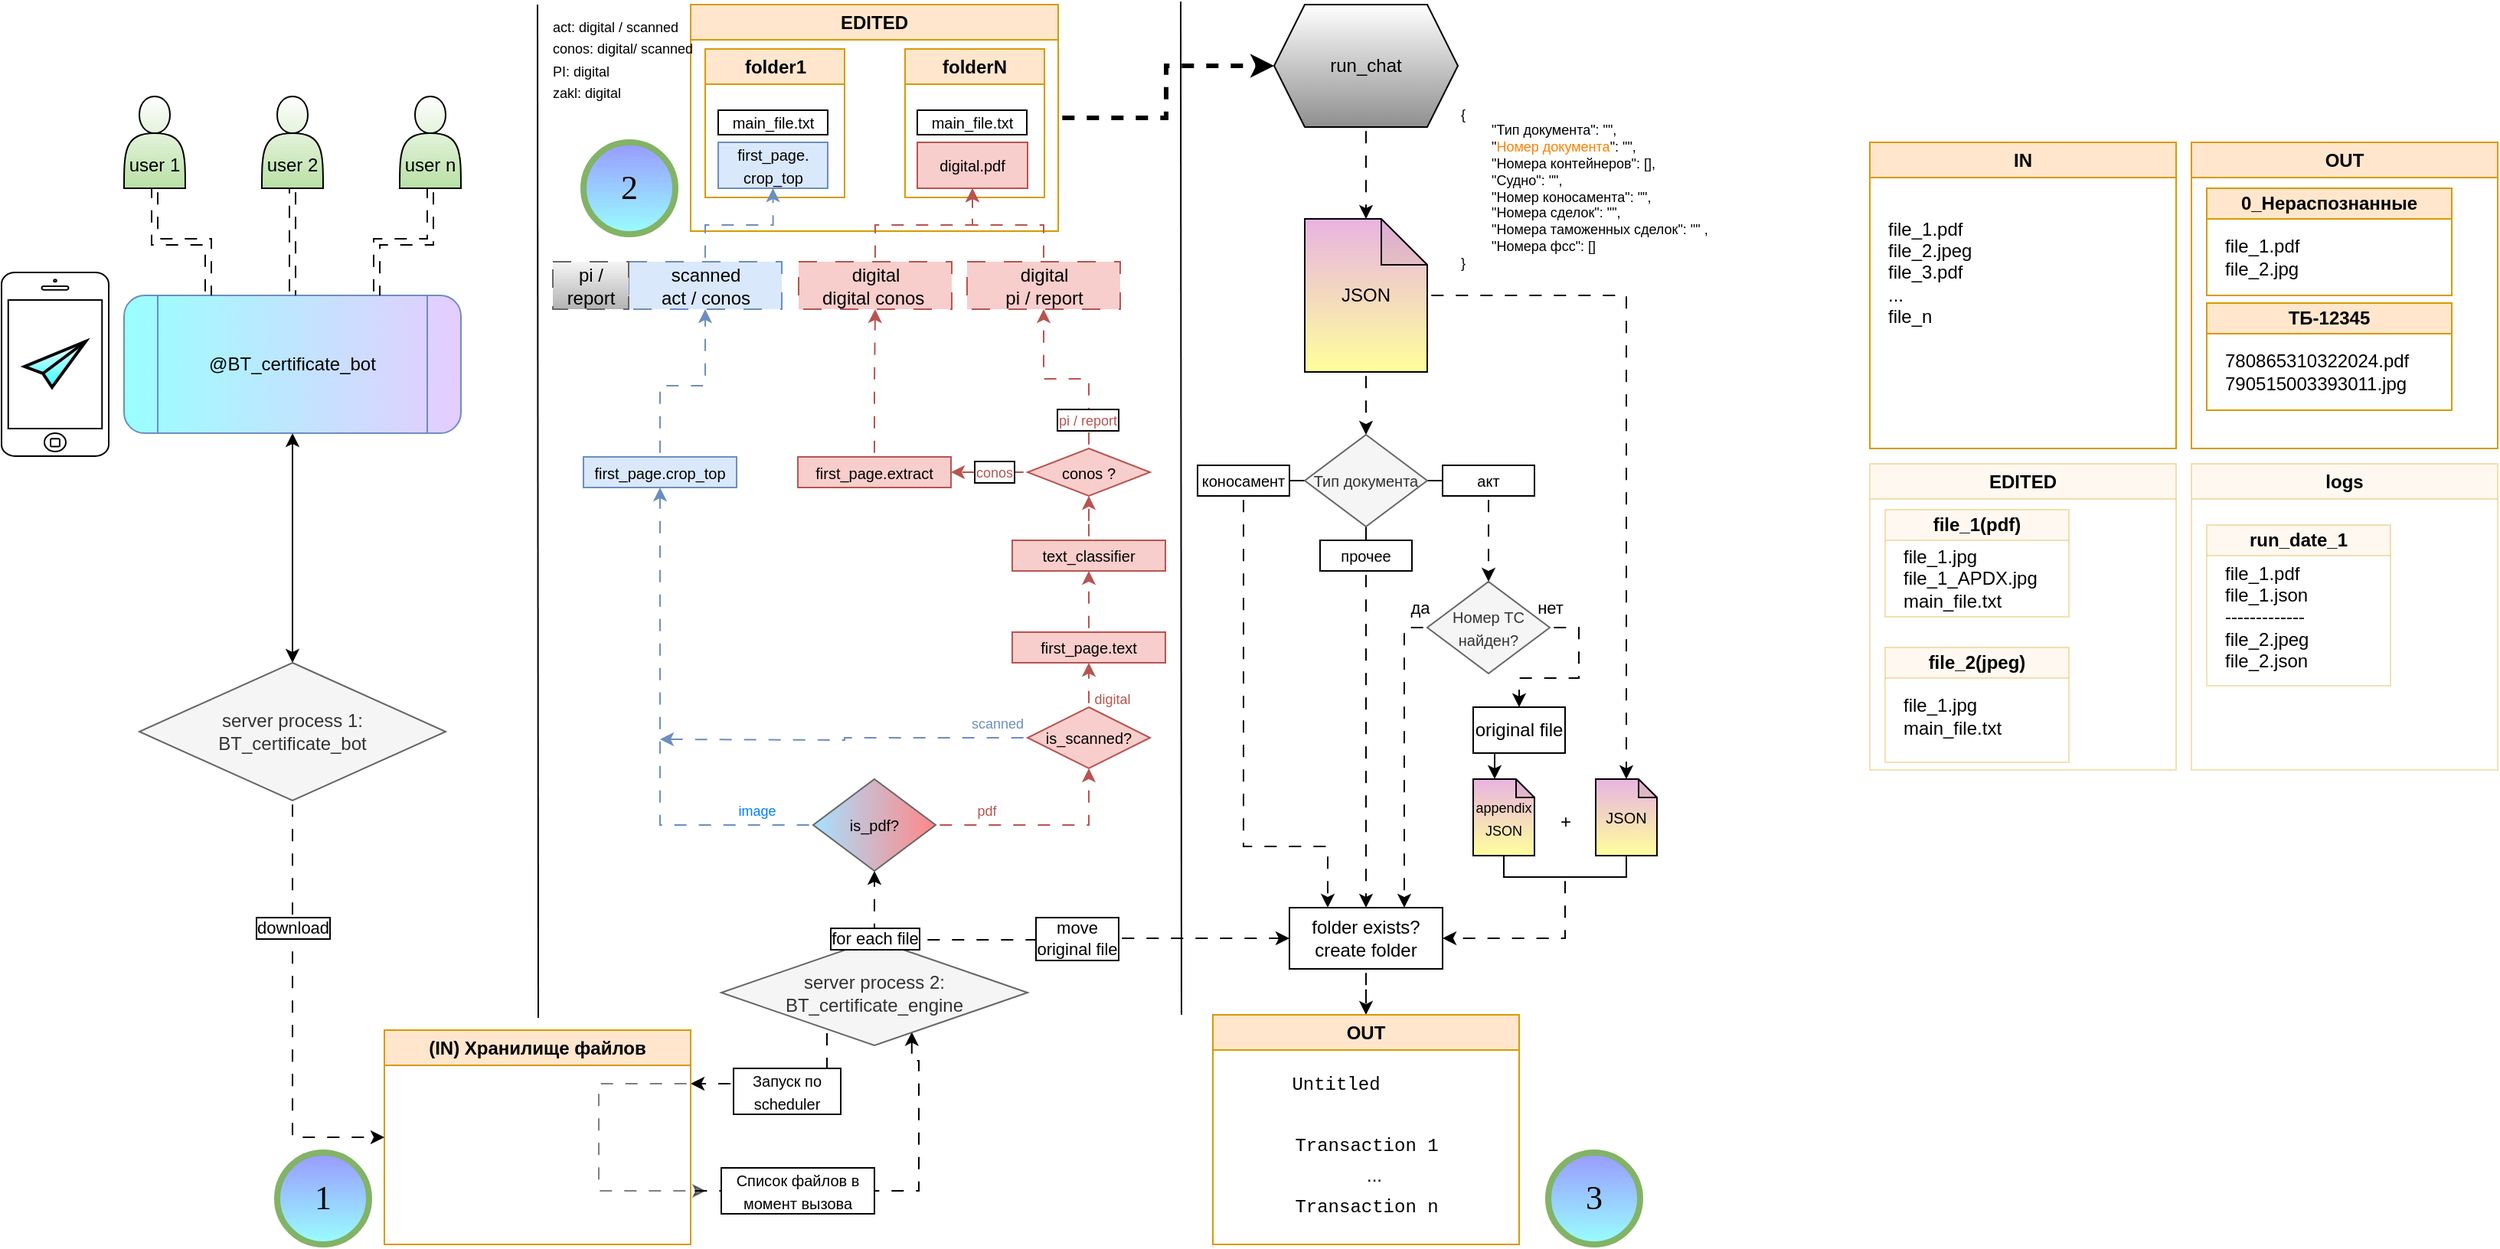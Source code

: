 <mxfile version="24.7.12">
  <diagram name="Страница — 1" id="nFlIvW7RXUWw04aqbfRn">
    <mxGraphModel dx="630" dy="343" grid="1" gridSize="10" guides="1" tooltips="1" connect="1" arrows="1" fold="1" page="1" pageScale="1" pageWidth="1169" pageHeight="827" math="0" shadow="0">
      <root>
        <mxCell id="0" />
        <mxCell id="1" parent="0" />
        <mxCell id="kq3kGYvFlhLmw1rVurGL-20" style="edgeStyle=orthogonalEdgeStyle;rounded=0;orthogonalLoop=1;jettySize=auto;html=1;flowAnimation=1;exitX=1;exitY=0.75;exitDx=0;exitDy=0;entryX=0.622;entryY=0.873;entryDx=0;entryDy=0;entryPerimeter=0;" parent="1" source="-EUlAl6XK9tL0lI9C6Mr-7" target="kq3kGYvFlhLmw1rVurGL-16" edge="1">
          <mxGeometry relative="1" as="geometry">
            <mxPoint x="480" y="790" as="sourcePoint" />
            <mxPoint x="609" y="730" as="targetPoint" />
            <Array as="points">
              <mxPoint x="580" y="785" />
              <mxPoint x="609" y="785" />
              <mxPoint x="609" y="700" />
            </Array>
          </mxGeometry>
        </mxCell>
        <mxCell id="kq3kGYvFlhLmw1rVurGL-22" style="edgeStyle=orthogonalEdgeStyle;rounded=0;orthogonalLoop=1;jettySize=auto;html=1;flowAnimation=1;entryX=1;entryY=0.25;entryDx=0;entryDy=0;" parent="1" source="kq3kGYvFlhLmw1rVurGL-16" target="kq3kGYvFlhLmw1rVurGL-2" edge="1">
          <mxGeometry relative="1" as="geometry">
            <mxPoint x="559" y="536" as="sourcePoint" />
            <mxPoint x="418" y="715" as="targetPoint" />
            <Array as="points">
              <mxPoint x="549" y="715" />
            </Array>
          </mxGeometry>
        </mxCell>
        <mxCell id="kq3kGYvFlhLmw1rVurGL-16" value="&lt;div&gt;server process 2:&lt;/div&gt;BT_certificate_engine" style="rhombus;whiteSpace=wrap;html=1;fillColor=#f5f5f5;fontColor=#333333;strokeColor=#666666;" parent="1" vertex="1">
          <mxGeometry x="480" y="621" width="200" height="69" as="geometry" />
        </mxCell>
        <mxCell id="kq3kGYvFlhLmw1rVurGL-52" value="" style="html=1;verticalLabelPosition=bottom;labelBackgroundColor=#ffffff;verticalAlign=top;shadow=0;dashed=0;strokeWidth=1;shape=mxgraph.ios7.misc.iphone;strokeColor=#000000;" parent="1" vertex="1">
          <mxGeometry x="10" y="185" width="70" height="120" as="geometry" />
        </mxCell>
        <mxCell id="kq3kGYvFlhLmw1rVurGL-1" value="" style="endArrow=none;html=1;rounded=0;" parent="1" edge="1">
          <mxGeometry width="50" height="50" relative="1" as="geometry">
            <mxPoint x="360.5" y="672" as="sourcePoint" />
            <mxPoint x="360" y="10" as="targetPoint" />
          </mxGeometry>
        </mxCell>
        <mxCell id="kq3kGYvFlhLmw1rVurGL-2" value="(IN) Хранилище файлов" style="swimlane;whiteSpace=wrap;html=1;fillColor=#ffe6cc;strokeColor=#d79b00;" parent="1" vertex="1">
          <mxGeometry x="260" y="680" width="200" height="140" as="geometry" />
        </mxCell>
        <mxCell id="kq3kGYvFlhLmw1rVurGL-6" style="edgeStyle=orthogonalEdgeStyle;rounded=0;orthogonalLoop=1;jettySize=auto;html=1;entryX=0.5;entryY=0;entryDx=0;entryDy=0;startArrow=classic;startFill=1;" parent="1" source="kq3kGYvFlhLmw1rVurGL-3" target="kq3kGYvFlhLmw1rVurGL-4" edge="1">
          <mxGeometry relative="1" as="geometry" />
        </mxCell>
        <mxCell id="kq3kGYvFlhLmw1rVurGL-3" value="&lt;div&gt;&lt;span style=&quot;background-color: initial;&quot;&gt;@BT_certificate_bot&lt;/span&gt;&lt;br&gt;&lt;/div&gt;" style="shape=process;whiteSpace=wrap;html=1;backgroundOutline=1;fillColor=#E5CCFF;strokeColor=#6c8ebf;gradientColor=#99FFFF;gradientDirection=west;rounded=1;" parent="1" vertex="1">
          <mxGeometry x="90" y="200" width="220" height="90" as="geometry" />
        </mxCell>
        <mxCell id="kq3kGYvFlhLmw1rVurGL-14" style="edgeStyle=orthogonalEdgeStyle;rounded=0;orthogonalLoop=1;jettySize=auto;html=1;entryX=0;entryY=0.5;entryDx=0;entryDy=0;flowAnimation=1;" parent="1" source="kq3kGYvFlhLmw1rVurGL-4" target="kq3kGYvFlhLmw1rVurGL-2" edge="1">
          <mxGeometry relative="1" as="geometry" />
        </mxCell>
        <mxCell id="kq3kGYvFlhLmw1rVurGL-18" value="download" style="edgeLabel;html=1;align=center;verticalAlign=middle;resizable=0;points=[];labelBorderColor=default;" parent="kq3kGYvFlhLmw1rVurGL-14" vertex="1" connectable="0">
          <mxGeometry x="-0.406" relative="1" as="geometry">
            <mxPoint as="offset" />
          </mxGeometry>
        </mxCell>
        <mxCell id="kq3kGYvFlhLmw1rVurGL-4" value="&lt;div&gt;server process 1:&lt;/div&gt;BT_certificate_bot" style="rhombus;whiteSpace=wrap;html=1;fillColor=#f5f5f5;fontColor=#333333;strokeColor=#666666;" parent="1" vertex="1">
          <mxGeometry x="100" y="440" width="200" height="90" as="geometry" />
        </mxCell>
        <mxCell id="kq3kGYvFlhLmw1rVurGL-11" style="edgeStyle=orthogonalEdgeStyle;rounded=0;orthogonalLoop=1;jettySize=auto;html=1;entryX=0.5;entryY=0;entryDx=0;entryDy=0;startArrow=classic;startFill=1;flowAnimation=1;shape=link;" parent="1" source="kq3kGYvFlhLmw1rVurGL-7" target="kq3kGYvFlhLmw1rVurGL-3" edge="1">
          <mxGeometry relative="1" as="geometry" />
        </mxCell>
        <mxCell id="kq3kGYvFlhLmw1rVurGL-7" value="&lt;div&gt;&lt;br&gt;&lt;/div&gt;&lt;div&gt;&lt;br&gt;&lt;/div&gt;&lt;div&gt;user 2&lt;/div&gt;" style="shape=actor;whiteSpace=wrap;html=1;gradientColor=#B9E0A5;" parent="1" vertex="1">
          <mxGeometry x="180" y="70" width="40" height="60" as="geometry" />
        </mxCell>
        <mxCell id="kq3kGYvFlhLmw1rVurGL-12" style="edgeStyle=orthogonalEdgeStyle;rounded=0;orthogonalLoop=1;jettySize=auto;html=1;entryX=0.75;entryY=0;entryDx=0;entryDy=0;startArrow=classic;startFill=1;flowAnimation=1;shape=link;" parent="1" source="kq3kGYvFlhLmw1rVurGL-8" target="kq3kGYvFlhLmw1rVurGL-3" edge="1">
          <mxGeometry relative="1" as="geometry" />
        </mxCell>
        <mxCell id="kq3kGYvFlhLmw1rVurGL-8" value="&lt;div&gt;&lt;br&gt;&lt;/div&gt;&lt;div&gt;&lt;br&gt;&lt;/div&gt;&lt;div&gt;user n&lt;/div&gt;" style="shape=actor;whiteSpace=wrap;html=1;gradientColor=#B9E0A5;" parent="1" vertex="1">
          <mxGeometry x="270" y="70" width="40" height="60" as="geometry" />
        </mxCell>
        <mxCell id="kq3kGYvFlhLmw1rVurGL-10" style="edgeStyle=orthogonalEdgeStyle;rounded=0;orthogonalLoop=1;jettySize=auto;html=1;entryX=0.25;entryY=0;entryDx=0;entryDy=0;startArrow=classic;startFill=1;flowAnimation=1;shape=link;" parent="1" source="kq3kGYvFlhLmw1rVurGL-9" target="kq3kGYvFlhLmw1rVurGL-3" edge="1">
          <mxGeometry relative="1" as="geometry" />
        </mxCell>
        <mxCell id="kq3kGYvFlhLmw1rVurGL-9" value="&lt;div&gt;&lt;br&gt;&lt;/div&gt;&lt;div&gt;&lt;br&gt;&lt;/div&gt;&lt;div&gt;user 1&lt;/div&gt;" style="shape=actor;whiteSpace=wrap;html=1;gradientColor=#B9E0A5;" parent="1" vertex="1">
          <mxGeometry x="90" y="70" width="40" height="60" as="geometry" />
        </mxCell>
        <mxCell id="kq3kGYvFlhLmw1rVurGL-25" style="edgeStyle=orthogonalEdgeStyle;rounded=0;orthogonalLoop=1;jettySize=auto;html=1;entryX=0.5;entryY=1;entryDx=0;entryDy=0;flowAnimation=1;" parent="1" source="kq3kGYvFlhLmw1rVurGL-16" target="njDAms0orBpvmSmEVXDO-14" edge="1">
          <mxGeometry relative="1" as="geometry" />
        </mxCell>
        <mxCell id="kq3kGYvFlhLmw1rVurGL-39" style="edgeStyle=orthogonalEdgeStyle;rounded=0;orthogonalLoop=1;jettySize=auto;html=1;flowAnimation=1;entryX=0;entryY=0.5;entryDx=0;entryDy=0;exitX=0.5;exitY=0;exitDx=0;exitDy=0;" parent="1" source="kq3kGYvFlhLmw1rVurGL-16" target="kq3kGYvFlhLmw1rVurGL-38" edge="1">
          <mxGeometry relative="1" as="geometry">
            <Array as="points">
              <mxPoint x="721" y="620" />
              <mxPoint x="851" y="621" />
            </Array>
            <mxPoint x="651" y="526" as="sourcePoint" />
            <mxPoint x="761" y="536" as="targetPoint" />
          </mxGeometry>
        </mxCell>
        <mxCell id="kq3kGYvFlhLmw1rVurGL-40" value="&lt;div&gt;move&lt;/div&gt;original file" style="edgeLabel;html=1;align=center;verticalAlign=middle;resizable=0;points=[];labelBorderColor=default;" parent="kq3kGYvFlhLmw1rVurGL-39" vertex="1" connectable="0">
          <mxGeometry x="-0.171" relative="1" as="geometry">
            <mxPoint x="19" y="-1" as="offset" />
          </mxGeometry>
        </mxCell>
        <mxCell id="h1A5B0xEMKuemoL1fYNg-12" style="edgeStyle=orthogonalEdgeStyle;rounded=0;orthogonalLoop=1;jettySize=auto;html=1;entryX=0.5;entryY=1;entryDx=0;entryDy=0;fillColor=#dae8fc;strokeColor=#6c8ebf;flowAnimation=1;" parent="1" source="kq3kGYvFlhLmw1rVurGL-24" target="-EUlAl6XK9tL0lI9C6Mr-10" edge="1">
          <mxGeometry relative="1" as="geometry">
            <Array as="points">
              <mxPoint x="440" y="259" />
              <mxPoint x="470" y="259" />
            </Array>
          </mxGeometry>
        </mxCell>
        <mxCell id="kq3kGYvFlhLmw1rVurGL-24" value="&lt;font style=&quot;font-size: 10px;&quot;&gt;first_page.crop_top&lt;/font&gt;" style="rounded=0;whiteSpace=wrap;html=1;fillColor=#dae8fc;strokeColor=#6c8ebf;" parent="1" vertex="1">
          <mxGeometry x="390" y="305.5" width="100" height="20" as="geometry" />
        </mxCell>
        <mxCell id="kq3kGYvFlhLmw1rVurGL-30" value="run_chat" style="shape=hexagon;perimeter=hexagonPerimeter2;whiteSpace=wrap;html=1;fixedSize=1;gradientColor=#8F8F8F;" parent="1" vertex="1">
          <mxGeometry x="841" y="10" width="120" height="80" as="geometry" />
        </mxCell>
        <mxCell id="kq3kGYvFlhLmw1rVurGL-37" style="edgeStyle=orthogonalEdgeStyle;rounded=0;orthogonalLoop=1;jettySize=auto;html=1;flowAnimation=1;entryX=0.5;entryY=0;entryDx=0;entryDy=0;" parent="1" source="kq3kGYvFlhLmw1rVurGL-32" target="-EUlAl6XK9tL0lI9C6Mr-36" edge="1">
          <mxGeometry relative="1" as="geometry">
            <mxPoint x="901" y="314" as="targetPoint" />
          </mxGeometry>
        </mxCell>
        <mxCell id="kq3kGYvFlhLmw1rVurGL-32" value="JSON" style="shape=note;whiteSpace=wrap;html=1;backgroundOutline=1;darkOpacity=0.05;gradientColor=#FFFF9C;fillColor=#E8B3E1;" parent="1" vertex="1">
          <mxGeometry x="861" y="150" width="80" height="100" as="geometry" />
        </mxCell>
        <mxCell id="kq3kGYvFlhLmw1rVurGL-34" value="&lt;div style=&quot;font-size: 9px;&quot;&gt;&lt;font style=&quot;font-size: 9px;&quot;&gt;{&lt;/font&gt;&lt;/div&gt;&lt;div style=&quot;font-size: 9px;&quot;&gt;&lt;font style=&quot;font-size: 9px;&quot;&gt;&lt;span style=&quot;white-space: pre;&quot;&gt;&#x9;&lt;/span&gt;&quot;Тип документа&quot;: &quot;&quot;,&lt;br&gt;&lt;/font&gt;&lt;/div&gt;&lt;div style=&quot;font-size: 9px;&quot;&gt;&lt;span style=&quot;white-space-collapse: collapse;&quot;&gt;&lt;font style=&quot;font-size: 9px;&quot;&gt;&lt;span style=&quot;white-space-collapse: preserve;&quot;&gt;&#x9;&lt;/span&gt;&quot;&lt;font color=&quot;#ff8000&quot;&gt;Номер документа&lt;/font&gt;&quot;: &quot;&quot;,&lt;/font&gt;&lt;/span&gt;&lt;/div&gt;&lt;div style=&quot;font-size: 9px;&quot;&gt;&lt;span style=&quot;white-space-collapse: collapse;&quot;&gt;&lt;font style=&quot;font-size: 9px;&quot;&gt;&lt;span style=&quot;white-space-collapse: preserve;&quot;&gt;&#x9;&lt;/span&gt;&quot;Номера контейнеров&quot;: [],&lt;/font&gt;&lt;/span&gt;&lt;/div&gt;&lt;div style=&quot;font-size: 9px;&quot;&gt;&lt;span style=&quot;white-space-collapse: collapse;&quot;&gt;&lt;font style=&quot;font-size: 9px;&quot;&gt;&lt;span style=&quot;white-space-collapse: preserve;&quot;&gt;&#x9;&lt;/span&gt;&quot;Судно&quot;: &quot;&quot;,&lt;/font&gt;&lt;/span&gt;&lt;/div&gt;&lt;div style=&quot;font-size: 9px;&quot;&gt;&lt;span style=&quot;white-space-collapse: collapse;&quot;&gt;&lt;font style=&quot;font-size: 9px;&quot;&gt;&lt;span style=&quot;white-space-collapse: preserve;&quot;&gt;&#x9;&lt;/span&gt;&quot;Номер коносамента&quot;: &quot;&quot;,&lt;/font&gt;&lt;/span&gt;&lt;/div&gt;&lt;div style=&quot;font-size: 9px;&quot;&gt;&lt;span style=&quot;white-space-collapse: collapse;&quot;&gt;&lt;font style=&quot;font-size: 9px;&quot;&gt;&lt;span style=&quot;white-space-collapse: preserve;&quot;&gt;&#x9;&lt;/span&gt;&quot;Номера сделок&quot;: &quot;&quot;,&lt;/font&gt;&lt;/span&gt;&lt;/div&gt;&lt;div style=&quot;font-size: 9px;&quot;&gt;&lt;span style=&quot;white-space-collapse: collapse;&quot;&gt;&lt;font style=&quot;font-size: 9px;&quot;&gt;&lt;span style=&quot;white-space-collapse: preserve;&quot;&gt;&#x9;&lt;/span&gt;&quot;Номера таможенных сделок&quot;: &quot;&quot; ,&lt;/font&gt;&lt;/span&gt;&lt;/div&gt;&lt;div style=&quot;font-size: 9px;&quot;&gt;&lt;span style=&quot;white-space-collapse: collapse;&quot;&gt;&lt;font style=&quot;font-size: 9px;&quot;&gt;&lt;span style=&quot;white-space: pre;&quot;&gt;&#x9;&lt;/span&gt;&quot;Номера фсс&quot;: []&lt;/font&gt;&lt;/span&gt;&lt;/div&gt;&lt;div style=&quot;font-size: 9px;&quot;&gt;&lt;font style=&quot;font-size: 9px;&quot;&gt;}&lt;/font&gt;&lt;/div&gt;" style="text;html=1;align=left;verticalAlign=middle;resizable=0;points=[];autosize=1;strokeColor=none;fillColor=none;glass=0;rounded=0;" parent="1" vertex="1">
          <mxGeometry x="961" y="70" width="180" height="120" as="geometry" />
        </mxCell>
        <mxCell id="kq3kGYvFlhLmw1rVurGL-35" style="edgeStyle=orthogonalEdgeStyle;rounded=0;orthogonalLoop=1;jettySize=auto;html=1;entryX=0.5;entryY=0;entryDx=0;entryDy=0;entryPerimeter=0;flowAnimation=1;" parent="1" source="kq3kGYvFlhLmw1rVurGL-30" target="kq3kGYvFlhLmw1rVurGL-32" edge="1">
          <mxGeometry relative="1" as="geometry" />
        </mxCell>
        <mxCell id="kq3kGYvFlhLmw1rVurGL-41" style="edgeStyle=orthogonalEdgeStyle;rounded=0;orthogonalLoop=1;jettySize=auto;html=1;flowAnimation=1;entryX=0.5;entryY=0;entryDx=0;entryDy=0;" parent="1" source="kq3kGYvFlhLmw1rVurGL-38" target="kq3kGYvFlhLmw1rVurGL-43" edge="1">
          <mxGeometry relative="1" as="geometry">
            <mxPoint x="861" y="603.0" as="targetPoint" />
          </mxGeometry>
        </mxCell>
        <mxCell id="-EUlAl6XK9tL0lI9C6Mr-73" style="edgeStyle=orthogonalEdgeStyle;rounded=0;orthogonalLoop=1;jettySize=auto;html=1;exitX=0.5;exitY=1;exitDx=0;exitDy=0;flowAnimation=1;entryX=1;entryY=0.5;entryDx=0;entryDy=0;" parent="1" source="-EUlAl6XK9tL0lI9C6Mr-72" target="kq3kGYvFlhLmw1rVurGL-38" edge="1">
          <mxGeometry relative="1" as="geometry" />
        </mxCell>
        <mxCell id="kq3kGYvFlhLmw1rVurGL-38" value="folder exists?&lt;div&gt;create folder&lt;/div&gt;" style="rounded=0;whiteSpace=wrap;html=1;" parent="1" vertex="1">
          <mxGeometry x="851" y="600" width="100" height="40" as="geometry" />
        </mxCell>
        <mxCell id="kq3kGYvFlhLmw1rVurGL-43" value="OUT" style="swimlane;whiteSpace=wrap;html=1;fillColor=#ffe6cc;strokeColor=#d79b00;" parent="1" vertex="1">
          <mxGeometry x="801" y="670" width="200" height="150" as="geometry" />
        </mxCell>
        <mxCell id="kq3kGYvFlhLmw1rVurGL-44" value="" style="shape=image;verticalLabelPosition=bottom;labelBackgroundColor=default;verticalAlign=top;aspect=fixed;imageAspect=0;image=https://upload.wikimedia.org/wikipedia/commons/thumb/5/59/OneDrive_Folder_Icon.svg/2048px-OneDrive_Folder_Icon.svg.png;strokeWidth=0.5;" parent="kq3kGYvFlhLmw1rVurGL-43" vertex="1">
          <mxGeometry x="15" y="30" width="30" height="30" as="geometry" />
        </mxCell>
        <mxCell id="kq3kGYvFlhLmw1rVurGL-45" value="&lt;font face=&quot;Courier New&quot;&gt;Untitled&lt;/font&gt;" style="text;html=1;align=center;verticalAlign=middle;resizable=0;points=[];autosize=1;strokeColor=none;fillColor=none;" parent="kq3kGYvFlhLmw1rVurGL-43" vertex="1">
          <mxGeometry x="40" y="30" width="80" height="30" as="geometry" />
        </mxCell>
        <mxCell id="kq3kGYvFlhLmw1rVurGL-46" value="" style="shape=image;verticalLabelPosition=bottom;labelBackgroundColor=default;verticalAlign=top;aspect=fixed;imageAspect=0;image=https://upload.wikimedia.org/wikipedia/commons/thumb/5/59/OneDrive_Folder_Icon.svg/2048px-OneDrive_Folder_Icon.svg.png;strokeWidth=0.5;" parent="kq3kGYvFlhLmw1rVurGL-43" vertex="1">
          <mxGeometry x="15" y="70" width="30" height="30" as="geometry" />
        </mxCell>
        <mxCell id="kq3kGYvFlhLmw1rVurGL-47" value="&lt;font face=&quot;Courier New&quot;&gt;Transaction 1&lt;/font&gt;" style="text;html=1;align=center;verticalAlign=middle;resizable=0;points=[];autosize=1;strokeColor=none;fillColor=none;" parent="kq3kGYvFlhLmw1rVurGL-43" vertex="1">
          <mxGeometry x="40" y="70" width="120" height="30" as="geometry" />
        </mxCell>
        <mxCell id="kq3kGYvFlhLmw1rVurGL-48" value="" style="shape=image;verticalLabelPosition=bottom;labelBackgroundColor=default;verticalAlign=top;aspect=fixed;imageAspect=0;image=https://upload.wikimedia.org/wikipedia/commons/thumb/5/59/OneDrive_Folder_Icon.svg/2048px-OneDrive_Folder_Icon.svg.png;strokeWidth=0.5;" parent="kq3kGYvFlhLmw1rVurGL-43" vertex="1">
          <mxGeometry x="15" y="110" width="30" height="30" as="geometry" />
        </mxCell>
        <mxCell id="kq3kGYvFlhLmw1rVurGL-49" value="&lt;font face=&quot;Courier New&quot;&gt;Transaction n&lt;/font&gt;" style="text;html=1;align=center;verticalAlign=middle;resizable=0;points=[];autosize=1;strokeColor=none;fillColor=none;" parent="kq3kGYvFlhLmw1rVurGL-43" vertex="1">
          <mxGeometry x="40" y="110" width="120" height="30" as="geometry" />
        </mxCell>
        <mxCell id="kq3kGYvFlhLmw1rVurGL-50" value="..." style="text;html=1;align=center;verticalAlign=middle;resizable=0;points=[];autosize=1;strokeColor=none;fillColor=none;" parent="kq3kGYvFlhLmw1rVurGL-43" vertex="1">
          <mxGeometry x="90" y="90" width="30" height="30" as="geometry" />
        </mxCell>
        <mxCell id="kq3kGYvFlhLmw1rVurGL-51" value="" style="html=1;verticalLabelPosition=bottom;align=center;labelBackgroundColor=#ffffff;verticalAlign=top;strokeWidth=2;strokeColor=#000000;shadow=0;dashed=0;shape=mxgraph.ios7.icons.pointer;gradientColor=#33FFFF;" parent="1" vertex="1">
          <mxGeometry x="25" y="230" width="40" height="30" as="geometry" />
        </mxCell>
        <mxCell id="tVhSA4Isbbz2kF50FV48-4" value="IN" style="swimlane;whiteSpace=wrap;html=1;fillColor=#ffe6cc;strokeColor=#d79b00;" parent="1" vertex="1">
          <mxGeometry x="1230" y="100" width="200" height="200" as="geometry" />
        </mxCell>
        <mxCell id="tVhSA4Isbbz2kF50FV48-5" value="file_1.pdf&lt;div&gt;file_2.jpeg&lt;/div&gt;&lt;div&gt;file_3.pdf&lt;/div&gt;&lt;div&gt;...&lt;/div&gt;&lt;div&gt;file_n&lt;/div&gt;" style="text;html=1;align=left;verticalAlign=middle;resizable=0;points=[];autosize=1;strokeColor=none;fillColor=none;" parent="tVhSA4Isbbz2kF50FV48-4" vertex="1">
          <mxGeometry x="10" y="40" width="80" height="90" as="geometry" />
        </mxCell>
        <mxCell id="tVhSA4Isbbz2kF50FV48-6" value="EDITED" style="swimlane;whiteSpace=wrap;html=1;fillColor=#ffe6cc;strokeColor=#d79b00;opacity=30;" parent="1" vertex="1">
          <mxGeometry x="1230" y="310" width="200" height="200" as="geometry" />
        </mxCell>
        <mxCell id="tVhSA4Isbbz2kF50FV48-9" value="file_1(pdf)" style="swimlane;whiteSpace=wrap;html=1;fillColor=#ffe6cc;strokeColor=#d79b00;startSize=20;opacity=30;" parent="tVhSA4Isbbz2kF50FV48-6" vertex="1">
          <mxGeometry x="10" y="30" width="120" height="70" as="geometry" />
        </mxCell>
        <mxCell id="tVhSA4Isbbz2kF50FV48-11" value="file_1.jpg&lt;div&gt;file_1_APDX.jpg&lt;/div&gt;&lt;div&gt;main_file.txt&lt;/div&gt;" style="text;html=1;align=left;verticalAlign=middle;resizable=0;points=[];autosize=1;strokeColor=none;fillColor=none;opacity=30;" parent="tVhSA4Isbbz2kF50FV48-9" vertex="1">
          <mxGeometry x="10" y="15" width="110" height="60" as="geometry" />
        </mxCell>
        <mxCell id="tVhSA4Isbbz2kF50FV48-10" value="file_2(jpeg)" style="swimlane;whiteSpace=wrap;html=1;fillColor=#ffe6cc;strokeColor=#d79b00;startSize=20;opacity=30;" parent="tVhSA4Isbbz2kF50FV48-6" vertex="1">
          <mxGeometry x="10" y="120" width="120" height="75" as="geometry" />
        </mxCell>
        <mxCell id="tVhSA4Isbbz2kF50FV48-12" value="file_1.jpg&lt;div&gt;&lt;span style=&quot;background-color: initial;&quot;&gt;main_file.txt&lt;/span&gt;&lt;br&gt;&lt;/div&gt;" style="text;html=1;align=left;verticalAlign=middle;resizable=0;points=[];autosize=1;strokeColor=none;fillColor=none;opacity=30;" parent="tVhSA4Isbbz2kF50FV48-10" vertex="1">
          <mxGeometry x="10" y="25" width="90" height="40" as="geometry" />
        </mxCell>
        <mxCell id="tVhSA4Isbbz2kF50FV48-13" value="OUT" style="swimlane;whiteSpace=wrap;html=1;fillColor=#ffe6cc;strokeColor=#d79b00;" parent="1" vertex="1">
          <mxGeometry x="1440" y="100" width="200" height="200" as="geometry" />
        </mxCell>
        <mxCell id="njDAms0orBpvmSmEVXDO-1" value="0_Нераспознанные" style="swimlane;whiteSpace=wrap;html=1;fillColor=#ffe6cc;strokeColor=#d79b00;startSize=20;" parent="tVhSA4Isbbz2kF50FV48-13" vertex="1">
          <mxGeometry x="10" y="30" width="160" height="70" as="geometry" />
        </mxCell>
        <mxCell id="njDAms0orBpvmSmEVXDO-2" value="file_1.pdf&lt;div&gt;file_2.jpg&lt;br&gt;&lt;/div&gt;" style="text;html=1;align=left;verticalAlign=middle;resizable=0;points=[];autosize=1;strokeColor=none;fillColor=none;" parent="njDAms0orBpvmSmEVXDO-1" vertex="1">
          <mxGeometry x="10" y="25" width="70" height="40" as="geometry" />
        </mxCell>
        <mxCell id="njDAms0orBpvmSmEVXDO-3" value="ТБ-12345" style="swimlane;whiteSpace=wrap;html=1;fillColor=#ffe6cc;strokeColor=#d79b00;startSize=20;" parent="tVhSA4Isbbz2kF50FV48-13" vertex="1">
          <mxGeometry x="10" y="105" width="160" height="70" as="geometry" />
        </mxCell>
        <mxCell id="njDAms0orBpvmSmEVXDO-4" value="&lt;div&gt;780865310322024.pdf&lt;/div&gt;&lt;div&gt;&lt;span style=&quot;background-color: initial;&quot;&gt;790515003393011&lt;/span&gt;.jpg&lt;/div&gt;" style="text;html=1;align=left;verticalAlign=middle;resizable=0;points=[];autosize=1;strokeColor=none;fillColor=none;" parent="njDAms0orBpvmSmEVXDO-3" vertex="1">
          <mxGeometry x="10" y="25" width="140" height="40" as="geometry" />
        </mxCell>
        <mxCell id="tVhSA4Isbbz2kF50FV48-16" value="logs" style="swimlane;whiteSpace=wrap;html=1;fillColor=#ffe6cc;strokeColor=#d79b00;opacity=30;" parent="1" vertex="1">
          <mxGeometry x="1440" y="310" width="200" height="200" as="geometry" />
        </mxCell>
        <mxCell id="tVhSA4Isbbz2kF50FV48-22" value="run_date_1" style="swimlane;whiteSpace=wrap;html=1;fillColor=#ffe6cc;strokeColor=#d79b00;startSize=20;opacity=30;" parent="1" vertex="1">
          <mxGeometry x="1450" y="350" width="120" height="105" as="geometry" />
        </mxCell>
        <mxCell id="tVhSA4Isbbz2kF50FV48-23" value="file_1.pdf&lt;div&gt;file_1.json&lt;/div&gt;&lt;div&gt;-------------&lt;/div&gt;&lt;div&gt;file_2.jpeg&lt;/div&gt;&lt;div&gt;file_2.json&lt;/div&gt;" style="text;html=1;align=left;verticalAlign=middle;resizable=0;points=[];autosize=1;strokeColor=none;fillColor=none;opacity=30;" parent="tVhSA4Isbbz2kF50FV48-22" vertex="1">
          <mxGeometry x="10" y="15" width="80" height="90" as="geometry" />
        </mxCell>
        <mxCell id="njDAms0orBpvmSmEVXDO-6" style="edgeStyle=orthogonalEdgeStyle;rounded=0;orthogonalLoop=1;jettySize=auto;html=1;flowAnimation=1;fontColor=#3399FF;fillColor=#dae8fc;strokeColor=#6c8ebf;exitX=0;exitY=0.5;exitDx=0;exitDy=0;" parent="1" edge="1" source="njDAms0orBpvmSmEVXDO-5">
          <mxGeometry relative="1" as="geometry">
            <mxPoint x="440" y="490" as="targetPoint" />
            <mxPoint x="630" y="489.92" as="sourcePoint" />
          </mxGeometry>
        </mxCell>
        <mxCell id="njDAms0orBpvmSmEVXDO-7" value="&lt;font style=&quot;font-size: 9px;&quot;&gt;scanned&lt;/font&gt;" style="edgeLabel;html=1;align=center;verticalAlign=middle;resizable=0;points=[];fontColor=#6C8EBF;" parent="njDAms0orBpvmSmEVXDO-6" vertex="1" connectable="0">
          <mxGeometry x="-0.287" relative="1" as="geometry">
            <mxPoint x="66" y="-10" as="offset" />
          </mxGeometry>
        </mxCell>
        <mxCell id="njDAms0orBpvmSmEVXDO-9" style="edgeStyle=orthogonalEdgeStyle;rounded=0;orthogonalLoop=1;jettySize=auto;html=1;flowAnimation=1;exitX=0.5;exitY=0;exitDx=0;exitDy=0;fillColor=#f8cecc;strokeColor=#b85450;entryX=0.5;entryY=1;entryDx=0;entryDy=0;" parent="1" source="njDAms0orBpvmSmEVXDO-5" target="j_-6YqKrBve0cKnPBzYp-1" edge="1">
          <mxGeometry relative="1" as="geometry">
            <mxPoint x="679" y="370" as="targetPoint" />
            <Array as="points" />
          </mxGeometry>
        </mxCell>
        <mxCell id="njDAms0orBpvmSmEVXDO-10" value="&lt;font style=&quot;font-size: 9px;&quot;&gt;digital&lt;/font&gt;" style="edgeLabel;html=1;align=center;verticalAlign=middle;resizable=0;points=[];fontColor=#B85450;" parent="njDAms0orBpvmSmEVXDO-9" vertex="1" connectable="0">
          <mxGeometry x="-0.6" y="-2" relative="1" as="geometry">
            <mxPoint x="13" as="offset" />
          </mxGeometry>
        </mxCell>
        <mxCell id="njDAms0orBpvmSmEVXDO-5" value="&lt;font style=&quot;font-size: 10px;&quot;&gt;is_scanned?&lt;/font&gt;" style="rhombus;whiteSpace=wrap;html=1;fillColor=#f8cecc;strokeColor=#b85450;" parent="1" vertex="1">
          <mxGeometry x="680" y="469" width="80" height="40" as="geometry" />
        </mxCell>
        <mxCell id="njDAms0orBpvmSmEVXDO-15" style="edgeStyle=orthogonalEdgeStyle;rounded=0;orthogonalLoop=1;jettySize=auto;html=1;entryX=0.5;entryY=1;entryDx=0;entryDy=0;flowAnimation=1;fillColor=#f8cecc;strokeColor=#b85450;" parent="1" source="njDAms0orBpvmSmEVXDO-14" target="njDAms0orBpvmSmEVXDO-5" edge="1">
          <mxGeometry relative="1" as="geometry">
            <mxPoint x="679" y="477" as="targetPoint" />
          </mxGeometry>
        </mxCell>
        <mxCell id="njDAms0orBpvmSmEVXDO-17" value="&lt;font style=&quot;font-size: 9px;&quot;&gt;pdf&lt;/font&gt;" style="edgeLabel;html=1;align=center;verticalAlign=middle;resizable=0;points=[];fontColor=#B85450;" parent="njDAms0orBpvmSmEVXDO-15" vertex="1" connectable="0">
          <mxGeometry x="-0.307" relative="1" as="geometry">
            <mxPoint x="-15" y="-10" as="offset" />
          </mxGeometry>
        </mxCell>
        <mxCell id="njDAms0orBpvmSmEVXDO-16" style="edgeStyle=orthogonalEdgeStyle;rounded=0;orthogonalLoop=1;jettySize=auto;html=1;entryX=0.5;entryY=1;entryDx=0;entryDy=0;flowAnimation=1;fillColor=#dae8fc;strokeColor=#6c8ebf;" parent="1" source="njDAms0orBpvmSmEVXDO-14" target="kq3kGYvFlhLmw1rVurGL-24" edge="1">
          <mxGeometry relative="1" as="geometry" />
        </mxCell>
        <mxCell id="njDAms0orBpvmSmEVXDO-18" value="&lt;font style=&quot;font-size: 9px;&quot;&gt;image&lt;/font&gt;" style="edgeLabel;html=1;align=center;verticalAlign=middle;resizable=0;points=[];fontColor=#007FFF;" parent="njDAms0orBpvmSmEVXDO-16" vertex="1" connectable="0">
          <mxGeometry x="-0.718" relative="1" as="geometry">
            <mxPoint x="8" y="-10" as="offset" />
          </mxGeometry>
        </mxCell>
        <mxCell id="njDAms0orBpvmSmEVXDO-14" value="&lt;font style=&quot;font-size: 10px;&quot;&gt;is_pdf?&lt;/font&gt;" style="rhombus;whiteSpace=wrap;html=1;gradientColor=#FF8787;gradientDirection=east;fillColor=#A6E1FF;strokeWidth=1;strokeColor=#666666;" parent="1" vertex="1">
          <mxGeometry x="540" y="516" width="80" height="60" as="geometry" />
        </mxCell>
        <mxCell id="j_-6YqKrBve0cKnPBzYp-30" style="edgeStyle=orthogonalEdgeStyle;rounded=0;orthogonalLoop=1;jettySize=auto;html=1;entryX=0;entryY=0.5;entryDx=0;entryDy=0;flowAnimation=1;strokeWidth=3;" edge="1" parent="1" source="W8CIVgpLSEFgTAD0cFvs-1" target="kq3kGYvFlhLmw1rVurGL-30">
          <mxGeometry relative="1" as="geometry" />
        </mxCell>
        <mxCell id="W8CIVgpLSEFgTAD0cFvs-1" value="EDITED" style="swimlane;whiteSpace=wrap;html=1;fillColor=#ffe6cc;strokeColor=#d79b00;" parent="1" vertex="1">
          <mxGeometry x="460" y="10" width="240" height="148" as="geometry" />
        </mxCell>
        <mxCell id="h1A5B0xEMKuemoL1fYNg-16" value="folder1" style="swimlane;whiteSpace=wrap;html=1;fillColor=#ffe6cc;strokeColor=#d79b00;" parent="W8CIVgpLSEFgTAD0cFvs-1" vertex="1">
          <mxGeometry x="9.5" y="29" width="91" height="97" as="geometry" />
        </mxCell>
        <mxCell id="-EUlAl6XK9tL0lI9C6Mr-30" value="&lt;div&gt;&lt;span style=&quot;font-size: 10px;&quot;&gt;first_page.&lt;/span&gt;&lt;/div&gt;&lt;div&gt;&lt;span style=&quot;font-size: 10px;&quot;&gt;crop_top&lt;/span&gt;&lt;br&gt;&lt;/div&gt;" style="rounded=0;whiteSpace=wrap;html=1;fillColor=#dae8fc;strokeColor=#6c8ebf;" parent="h1A5B0xEMKuemoL1fYNg-16" vertex="1">
          <mxGeometry x="8.5" y="61" width="71.5" height="30" as="geometry" />
        </mxCell>
        <mxCell id="h1A5B0xEMKuemoL1fYNg-19" value="&lt;font style=&quot;font-size: 10px;&quot;&gt;main_file.txt&lt;/font&gt;" style="rounded=0;whiteSpace=wrap;html=1;" parent="h1A5B0xEMKuemoL1fYNg-16" vertex="1">
          <mxGeometry x="8.5" y="40" width="71.5" height="16" as="geometry" />
        </mxCell>
        <mxCell id="h1A5B0xEMKuemoL1fYNg-17" value="folderN" style="swimlane;whiteSpace=wrap;html=1;fillColor=#ffe6cc;strokeColor=#d79b00;" parent="W8CIVgpLSEFgTAD0cFvs-1" vertex="1">
          <mxGeometry x="140" y="29" width="91" height="97" as="geometry" />
        </mxCell>
        <mxCell id="-EUlAl6XK9tL0lI9C6Mr-27" value="&lt;font style=&quot;font-size: 10px;&quot;&gt;digital.pdf&lt;/font&gt;" style="rounded=0;whiteSpace=wrap;html=1;fillColor=#f8cecc;strokeColor=#b85450;" parent="h1A5B0xEMKuemoL1fYNg-17" vertex="1">
          <mxGeometry x="8" y="61" width="72" height="30" as="geometry" />
        </mxCell>
        <mxCell id="h1A5B0xEMKuemoL1fYNg-20" value="&lt;font style=&quot;font-size: 10px;&quot;&gt;main_file.txt&lt;/font&gt;" style="rounded=0;whiteSpace=wrap;html=1;" parent="h1A5B0xEMKuemoL1fYNg-17" vertex="1">
          <mxGeometry x="8" y="40" width="71.5" height="16" as="geometry" />
        </mxCell>
        <mxCell id="W8CIVgpLSEFgTAD0cFvs-3" value="&lt;font style=&quot;font-size: 9px;&quot;&gt;act: digital / scanned&lt;/font&gt;&lt;div&gt;&lt;font style=&quot;font-size: 9px;&quot;&gt;conos: digital/ scanned&lt;/font&gt;&lt;/div&gt;&lt;div style=&quot;&quot;&gt;&lt;font style=&quot;font-size: 9px;&quot;&gt;PI: digital&lt;/font&gt;&lt;/div&gt;&lt;div&gt;&lt;font style=&quot;font-size: 9px;&quot;&gt;zakl: digital&lt;/font&gt;&lt;/div&gt;" style="text;html=1;align=left;verticalAlign=middle;resizable=0;points=[];autosize=1;strokeColor=none;fillColor=none;" parent="1" vertex="1">
          <mxGeometry x="368" y="10" width="120" height="70" as="geometry" />
        </mxCell>
        <mxCell id="-EUlAl6XK9tL0lI9C6Mr-4" value="" style="edgeStyle=orthogonalEdgeStyle;orthogonalLoop=1;jettySize=auto;html=1;rounded=0;exitX=1;exitY=0.25;exitDx=0;exitDy=0;flowAnimation=1;opacity=50;" parent="1" source="kq3kGYvFlhLmw1rVurGL-2" edge="1">
          <mxGeometry width="100" relative="1" as="geometry">
            <mxPoint x="391" y="715.0" as="sourcePoint" />
            <mxPoint x="470" y="785" as="targetPoint" />
            <Array as="points">
              <mxPoint x="400" y="715" />
              <mxPoint x="400" y="785" />
            </Array>
          </mxGeometry>
        </mxCell>
        <mxCell id="-EUlAl6XK9tL0lI9C6Mr-6" value="&lt;font style=&quot;font-size: 10px;&quot;&gt;Запуск по scheduler&lt;/font&gt;" style="rounded=0;whiteSpace=wrap;html=1;" parent="1" vertex="1">
          <mxGeometry x="488" y="705" width="70" height="30" as="geometry" />
        </mxCell>
        <mxCell id="h1A5B0xEMKuemoL1fYNg-15" style="edgeStyle=orthogonalEdgeStyle;rounded=0;orthogonalLoop=1;jettySize=auto;html=1;entryX=0.5;entryY=1;entryDx=0;entryDy=0;fillColor=#f8cecc;strokeColor=#b85450;flowAnimation=1;" parent="1" source="-EUlAl6XK9tL0lI9C6Mr-9" target="-EUlAl6XK9tL0lI9C6Mr-27" edge="1">
          <mxGeometry relative="1" as="geometry" />
        </mxCell>
        <mxCell id="-EUlAl6XK9tL0lI9C6Mr-9" value="&lt;div&gt;digital&lt;/div&gt;digital conos&amp;nbsp;" style="rounded=0;whiteSpace=wrap;html=1;fillColor=#f8cecc;strokeColor=#b85450;dashed=1;dashPattern=12 12;" parent="1" vertex="1">
          <mxGeometry x="530.5" y="178" width="100" height="31" as="geometry" />
        </mxCell>
        <mxCell id="h1A5B0xEMKuemoL1fYNg-14" style="edgeStyle=orthogonalEdgeStyle;rounded=0;orthogonalLoop=1;jettySize=auto;html=1;entryX=0.5;entryY=1;entryDx=0;entryDy=0;flowAnimation=1;fillColor=#dae8fc;strokeColor=#6c8ebf;" parent="1" source="-EUlAl6XK9tL0lI9C6Mr-10" target="-EUlAl6XK9tL0lI9C6Mr-30" edge="1">
          <mxGeometry relative="1" as="geometry" />
        </mxCell>
        <mxCell id="-EUlAl6XK9tL0lI9C6Mr-10" value="&lt;div&gt;scanned&lt;/div&gt;act / conos" style="rounded=0;whiteSpace=wrap;html=1;fillColor=#dae8fc;strokeColor=#6c8ebf;fillStyle=auto;glass=0;dashed=1;dashPattern=12 12;" parent="1" vertex="1">
          <mxGeometry x="419.5" y="178" width="100" height="31" as="geometry" />
        </mxCell>
        <mxCell id="-EUlAl6XK9tL0lI9C6Mr-45" style="edgeStyle=orthogonalEdgeStyle;rounded=0;orthogonalLoop=1;jettySize=auto;html=1;entryX=0;entryY=0.5;entryDx=0;entryDy=0;endArrow=none;endFill=0;" parent="1" source="-EUlAl6XK9tL0lI9C6Mr-36" target="-EUlAl6XK9tL0lI9C6Mr-39" edge="1">
          <mxGeometry relative="1" as="geometry" />
        </mxCell>
        <mxCell id="-EUlAl6XK9tL0lI9C6Mr-46" style="edgeStyle=orthogonalEdgeStyle;rounded=0;orthogonalLoop=1;jettySize=auto;html=1;entryX=1;entryY=0.5;entryDx=0;entryDy=0;endArrow=none;endFill=0;" parent="1" source="-EUlAl6XK9tL0lI9C6Mr-36" target="-EUlAl6XK9tL0lI9C6Mr-40" edge="1">
          <mxGeometry relative="1" as="geometry" />
        </mxCell>
        <mxCell id="-EUlAl6XK9tL0lI9C6Mr-76" style="edgeStyle=orthogonalEdgeStyle;rounded=0;orthogonalLoop=1;jettySize=auto;html=1;entryX=0.5;entryY=0;entryDx=0;entryDy=0;endArrow=none;endFill=0;" parent="1" source="-EUlAl6XK9tL0lI9C6Mr-36" target="-EUlAl6XK9tL0lI9C6Mr-75" edge="1">
          <mxGeometry relative="1" as="geometry" />
        </mxCell>
        <mxCell id="-EUlAl6XK9tL0lI9C6Mr-36" value="&lt;span style=&quot;font-size: 10px;&quot;&gt;Тип документа&lt;/span&gt;" style="rhombus;whiteSpace=wrap;html=1;gradientDirection=east;fillColor=#f5f5f5;strokeWidth=1;strokeColor=#666666;fontColor=#333333;" parent="1" vertex="1">
          <mxGeometry x="861" y="291" width="80" height="60" as="geometry" />
        </mxCell>
        <mxCell id="-EUlAl6XK9tL0lI9C6Mr-42" style="edgeStyle=orthogonalEdgeStyle;rounded=0;orthogonalLoop=1;jettySize=auto;html=1;entryX=0.5;entryY=0;entryDx=0;entryDy=0;flowAnimation=1;" parent="1" source="-EUlAl6XK9tL0lI9C6Mr-39" target="-EUlAl6XK9tL0lI9C6Mr-44" edge="1">
          <mxGeometry relative="1" as="geometry">
            <mxPoint x="981.0" y="371" as="targetPoint" />
          </mxGeometry>
        </mxCell>
        <mxCell id="-EUlAl6XK9tL0lI9C6Mr-39" value="&lt;font style=&quot;font-size: 10px;&quot;&gt;акт&lt;/font&gt;" style="rounded=0;whiteSpace=wrap;html=1;" parent="1" vertex="1">
          <mxGeometry x="951" y="311" width="60" height="20" as="geometry" />
        </mxCell>
        <mxCell id="-EUlAl6XK9tL0lI9C6Mr-41" style="edgeStyle=orthogonalEdgeStyle;rounded=0;orthogonalLoop=1;jettySize=auto;html=1;entryX=0.25;entryY=0;entryDx=0;entryDy=0;flowAnimation=1;" parent="1" source="-EUlAl6XK9tL0lI9C6Mr-40" target="kq3kGYvFlhLmw1rVurGL-38" edge="1">
          <mxGeometry relative="1" as="geometry">
            <mxPoint x="821" y="371.0" as="targetPoint" />
            <Array as="points">
              <mxPoint x="821" y="560" />
              <mxPoint x="876" y="560" />
            </Array>
          </mxGeometry>
        </mxCell>
        <mxCell id="-EUlAl6XK9tL0lI9C6Mr-40" value="&lt;font style=&quot;font-size: 10px;&quot;&gt;коносамент&lt;/font&gt;" style="rounded=0;whiteSpace=wrap;html=1;" parent="1" vertex="1">
          <mxGeometry x="791" y="311" width="60" height="20" as="geometry" />
        </mxCell>
        <mxCell id="-EUlAl6XK9tL0lI9C6Mr-55" style="edgeStyle=orthogonalEdgeStyle;rounded=0;orthogonalLoop=1;jettySize=auto;html=1;entryX=0.5;entryY=0;entryDx=0;entryDy=0;exitX=1;exitY=0.5;exitDx=0;exitDy=0;flowAnimation=1;" parent="1" source="-EUlAl6XK9tL0lI9C6Mr-44" target="-EUlAl6XK9tL0lI9C6Mr-59" edge="1">
          <mxGeometry relative="1" as="geometry">
            <Array as="points">
              <mxPoint x="1040" y="417" />
              <mxPoint x="1040" y="450" />
              <mxPoint x="1001" y="450" />
            </Array>
          </mxGeometry>
        </mxCell>
        <mxCell id="-EUlAl6XK9tL0lI9C6Mr-69" value="нет" style="edgeLabel;html=1;align=center;verticalAlign=middle;resizable=0;points=[];" parent="-EUlAl6XK9tL0lI9C6Mr-55" vertex="1" connectable="0">
          <mxGeometry x="-0.88" y="-1" relative="1" as="geometry">
            <mxPoint x="-7" y="-14" as="offset" />
          </mxGeometry>
        </mxCell>
        <mxCell id="-EUlAl6XK9tL0lI9C6Mr-57" style="edgeStyle=orthogonalEdgeStyle;rounded=0;orthogonalLoop=1;jettySize=auto;html=1;entryX=0.75;entryY=0;entryDx=0;entryDy=0;flowAnimation=1;" parent="1" source="-EUlAl6XK9tL0lI9C6Mr-44" target="kq3kGYvFlhLmw1rVurGL-38" edge="1">
          <mxGeometry relative="1" as="geometry">
            <mxPoint x="861" y="410" as="targetPoint" />
            <Array as="points">
              <mxPoint x="926" y="417" />
            </Array>
          </mxGeometry>
        </mxCell>
        <mxCell id="-EUlAl6XK9tL0lI9C6Mr-78" value="да" style="edgeLabel;html=1;align=center;verticalAlign=middle;resizable=0;points=[];" parent="-EUlAl6XK9tL0lI9C6Mr-57" vertex="1" connectable="0">
          <mxGeometry x="-0.915" relative="1" as="geometry">
            <mxPoint x="3" y="-13" as="offset" />
          </mxGeometry>
        </mxCell>
        <mxCell id="-EUlAl6XK9tL0lI9C6Mr-44" value="&lt;span style=&quot;font-size: 10px;&quot;&gt;Номер ТС&lt;/span&gt;&lt;div&gt;&lt;span style=&quot;font-size: 10px;&quot;&gt;найден?&lt;/span&gt;&lt;/div&gt;" style="rhombus;whiteSpace=wrap;html=1;gradientDirection=east;fillColor=#f5f5f5;strokeWidth=1;strokeColor=#666666;fontColor=#333333;" parent="1" vertex="1">
          <mxGeometry x="941" y="387" width="80" height="60" as="geometry" />
        </mxCell>
        <mxCell id="-EUlAl6XK9tL0lI9C6Mr-60" style="edgeStyle=orthogonalEdgeStyle;rounded=0;orthogonalLoop=1;jettySize=auto;html=1;entryX=0;entryY=0;entryDx=14;entryDy=0;entryPerimeter=0;" parent="1" source="-EUlAl6XK9tL0lI9C6Mr-59" target="-EUlAl6XK9tL0lI9C6Mr-61" edge="1">
          <mxGeometry relative="1" as="geometry">
            <mxPoint x="1031" y="546" as="targetPoint" />
            <Array as="points">
              <mxPoint x="985" y="491" />
            </Array>
          </mxGeometry>
        </mxCell>
        <mxCell id="-EUlAl6XK9tL0lI9C6Mr-59" value="original file" style="rounded=0;whiteSpace=wrap;html=1;" parent="1" vertex="1">
          <mxGeometry x="971" y="469" width="60" height="30" as="geometry" />
        </mxCell>
        <mxCell id="-EUlAl6XK9tL0lI9C6Mr-61" value="&lt;div&gt;&lt;font style=&quot;font-size: 9px;&quot;&gt;appendix&lt;/font&gt;&lt;/div&gt;&lt;font style=&quot;font-size: 9px;&quot;&gt;JSON&lt;/font&gt;" style="shape=note;whiteSpace=wrap;html=1;backgroundOutline=1;darkOpacity=0.05;gradientColor=#FFFF9C;fillColor=#E8B3E1;size=12;" parent="1" vertex="1">
          <mxGeometry x="971" y="516" width="40" height="50" as="geometry" />
        </mxCell>
        <mxCell id="-EUlAl6XK9tL0lI9C6Mr-64" value="&lt;div&gt;&lt;font size=&quot;1&quot;&gt;JSON&lt;/font&gt;&lt;/div&gt;" style="shape=note;whiteSpace=wrap;html=1;backgroundOutline=1;darkOpacity=0.05;gradientColor=#FFFF9C;fillColor=#E8B3E1;size=12;" parent="1" vertex="1">
          <mxGeometry x="1051" y="516" width="40" height="50" as="geometry" />
        </mxCell>
        <mxCell id="-EUlAl6XK9tL0lI9C6Mr-65" value="+" style="text;html=1;align=center;verticalAlign=middle;resizable=0;points=[];autosize=1;strokeColor=none;fillColor=none;" parent="1" vertex="1">
          <mxGeometry x="1016" y="529" width="30" height="30" as="geometry" />
        </mxCell>
        <mxCell id="-EUlAl6XK9tL0lI9C6Mr-72" value="" style="shape=partialRectangle;whiteSpace=wrap;html=1;bottom=1;right=1;left=1;top=0;fillColor=none;routingCenterX=-0.5;" parent="1" vertex="1">
          <mxGeometry x="991" y="566" width="80" height="14" as="geometry" />
        </mxCell>
        <mxCell id="-EUlAl6XK9tL0lI9C6Mr-74" style="edgeStyle=orthogonalEdgeStyle;rounded=0;orthogonalLoop=1;jettySize=auto;html=1;flowAnimation=1;exitX=0.5;exitY=1;exitDx=0;exitDy=0;entryX=0.5;entryY=0;entryDx=0;entryDy=0;" parent="1" source="-EUlAl6XK9tL0lI9C6Mr-75" target="kq3kGYvFlhLmw1rVurGL-38" edge="1">
          <mxGeometry relative="1" as="geometry">
            <mxPoint x="910" y="550" as="targetPoint" />
          </mxGeometry>
        </mxCell>
        <mxCell id="-EUlAl6XK9tL0lI9C6Mr-75" value="&lt;font style=&quot;font-size: 10px;&quot;&gt;прочее&lt;/font&gt;" style="rounded=0;whiteSpace=wrap;html=1;" parent="1" vertex="1">
          <mxGeometry x="871" y="360" width="60" height="20" as="geometry" />
        </mxCell>
        <mxCell id="-EUlAl6XK9tL0lI9C6Mr-77" style="edgeStyle=orthogonalEdgeStyle;rounded=0;orthogonalLoop=1;jettySize=auto;html=1;entryX=0.5;entryY=0;entryDx=0;entryDy=0;entryPerimeter=0;flowAnimation=1;" parent="1" source="kq3kGYvFlhLmw1rVurGL-32" target="-EUlAl6XK9tL0lI9C6Mr-64" edge="1">
          <mxGeometry relative="1" as="geometry" />
        </mxCell>
        <mxCell id="h1A5B0xEMKuemoL1fYNg-1" value="" style="endArrow=none;html=1;rounded=0;" parent="1" edge="1">
          <mxGeometry width="50" height="50" relative="1" as="geometry">
            <mxPoint x="780.5" y="670" as="sourcePoint" />
            <mxPoint x="780" y="8" as="targetPoint" />
          </mxGeometry>
        </mxCell>
        <mxCell id="h1A5B0xEMKuemoL1fYNg-5" value="for each file&lt;div&gt;&lt;/div&gt;" style="edgeLabel;html=1;align=center;verticalAlign=middle;resizable=0;points=[];labelBorderColor=default;" parent="1" vertex="1" connectable="0">
          <mxGeometry x="579.996" y="620.001" as="geometry" />
        </mxCell>
        <mxCell id="h1A5B0xEMKuemoL1fYNg-21" value="" style="edgeStyle=orthogonalEdgeStyle;rounded=0;orthogonalLoop=1;jettySize=auto;html=1;flowAnimation=1;entryX=0.649;entryY=0.861;entryDx=0;entryDy=0;entryPerimeter=0;exitX=1;exitY=0.75;exitDx=0;exitDy=0;" parent="1" source="kq3kGYvFlhLmw1rVurGL-2" target="-EUlAl6XK9tL0lI9C6Mr-7" edge="1">
          <mxGeometry relative="1" as="geometry">
            <mxPoint x="460" y="785" as="sourcePoint" />
            <mxPoint x="614" y="698" as="targetPoint" />
            <Array as="points" />
          </mxGeometry>
        </mxCell>
        <mxCell id="-EUlAl6XK9tL0lI9C6Mr-7" value="&lt;span style=&quot;font-size: 10px;&quot;&gt;Список файлов в момент вызова&lt;/span&gt;" style="rounded=0;whiteSpace=wrap;html=1;" parent="1" vertex="1">
          <mxGeometry x="480" y="770" width="100" height="30" as="geometry" />
        </mxCell>
        <mxCell id="j_-6YqKrBve0cKnPBzYp-13" style="edgeStyle=orthogonalEdgeStyle;rounded=0;orthogonalLoop=1;jettySize=auto;html=1;entryX=0.5;entryY=1;entryDx=0;entryDy=0;fillColor=#f8cecc;strokeColor=#b85450;flowAnimation=1;" edge="1" parent="1" source="j_-6YqKrBve0cKnPBzYp-1" target="j_-6YqKrBve0cKnPBzYp-9">
          <mxGeometry relative="1" as="geometry" />
        </mxCell>
        <mxCell id="j_-6YqKrBve0cKnPBzYp-1" value="&lt;font style=&quot;font-size: 10px;&quot;&gt;first_page.text&lt;/font&gt;" style="rounded=0;whiteSpace=wrap;html=1;fillColor=#f8cecc;strokeColor=#b85450;" vertex="1" parent="1">
          <mxGeometry x="670" y="420" width="100" height="20" as="geometry" />
        </mxCell>
        <mxCell id="j_-6YqKrBve0cKnPBzYp-14" style="edgeStyle=orthogonalEdgeStyle;rounded=0;orthogonalLoop=1;jettySize=auto;html=1;entryX=0.5;entryY=1;entryDx=0;entryDy=0;fillColor=#f8cecc;strokeColor=#b85450;flowAnimation=1;" edge="1" parent="1" source="j_-6YqKrBve0cKnPBzYp-9" target="j_-6YqKrBve0cKnPBzYp-10">
          <mxGeometry relative="1" as="geometry" />
        </mxCell>
        <mxCell id="j_-6YqKrBve0cKnPBzYp-9" value="&lt;span style=&quot;font-size: 10px;&quot;&gt;text_classifier&lt;/span&gt;" style="rounded=0;whiteSpace=wrap;html=1;fillColor=#f8cecc;strokeColor=#b85450;" vertex="1" parent="1">
          <mxGeometry x="670" y="360" width="100" height="20" as="geometry" />
        </mxCell>
        <mxCell id="j_-6YqKrBve0cKnPBzYp-15" style="edgeStyle=orthogonalEdgeStyle;rounded=0;orthogonalLoop=1;jettySize=auto;html=1;entryX=1;entryY=0.5;entryDx=0;entryDy=0;fillColor=#f8cecc;strokeColor=#b85450;flowAnimation=1;deletable=1;strokeOpacity=100;" edge="1" parent="1" source="j_-6YqKrBve0cKnPBzYp-10" target="j_-6YqKrBve0cKnPBzYp-12">
          <mxGeometry relative="1" as="geometry" />
        </mxCell>
        <mxCell id="j_-6YqKrBve0cKnPBzYp-26" style="edgeStyle=orthogonalEdgeStyle;rounded=0;orthogonalLoop=1;jettySize=auto;html=1;entryX=0.5;entryY=1;entryDx=0;entryDy=0;fillColor=#f8cecc;strokeColor=#b85450;flowAnimation=1;" edge="1" parent="1" source="j_-6YqKrBve0cKnPBzYp-10" target="j_-6YqKrBve0cKnPBzYp-23">
          <mxGeometry relative="1" as="geometry" />
        </mxCell>
        <mxCell id="j_-6YqKrBve0cKnPBzYp-10" value="&lt;font style=&quot;font-size: 10px;&quot;&gt;conos ?&lt;/font&gt;" style="rhombus;whiteSpace=wrap;html=1;fillColor=#f8cecc;strokeColor=#b85450;" vertex="1" parent="1">
          <mxGeometry x="680" y="300" width="80" height="31" as="geometry" />
        </mxCell>
        <mxCell id="j_-6YqKrBve0cKnPBzYp-25" style="edgeStyle=orthogonalEdgeStyle;rounded=0;orthogonalLoop=1;jettySize=auto;html=1;entryX=0.5;entryY=1;entryDx=0;entryDy=0;fillColor=#f8cecc;strokeColor=#b85450;flowAnimation=1;" edge="1" parent="1" source="j_-6YqKrBve0cKnPBzYp-12" target="-EUlAl6XK9tL0lI9C6Mr-9">
          <mxGeometry relative="1" as="geometry" />
        </mxCell>
        <mxCell id="j_-6YqKrBve0cKnPBzYp-12" value="&lt;font style=&quot;font-size: 10px;&quot;&gt;first_page.extract&lt;/font&gt;" style="rounded=0;whiteSpace=wrap;html=1;fillColor=#f8cecc;strokeColor=#b85450;" vertex="1" parent="1">
          <mxGeometry x="530" y="305.5" width="100" height="20" as="geometry" />
        </mxCell>
        <mxCell id="j_-6YqKrBve0cKnPBzYp-21" value="&lt;font style=&quot;font-size: 9px;&quot;&gt;pi / report&lt;/font&gt;" style="edgeLabel;html=1;align=center;verticalAlign=middle;resizable=0;points=[];fontColor=#B85450;labelBorderColor=default;" vertex="1" connectable="0" parent="1">
          <mxGeometry x="820" y="426.001" as="geometry">
            <mxPoint x="-101" y="-145" as="offset" />
          </mxGeometry>
        </mxCell>
        <mxCell id="j_-6YqKrBve0cKnPBzYp-28" style="edgeStyle=orthogonalEdgeStyle;rounded=0;orthogonalLoop=1;jettySize=auto;html=1;entryX=0.5;entryY=1;entryDx=0;entryDy=0;fillColor=#f8cecc;strokeColor=#b85450;flowAnimation=1;" edge="1" parent="1" source="j_-6YqKrBve0cKnPBzYp-23" target="-EUlAl6XK9tL0lI9C6Mr-27">
          <mxGeometry relative="1" as="geometry" />
        </mxCell>
        <mxCell id="j_-6YqKrBve0cKnPBzYp-23" value="&lt;div&gt;digital&lt;/div&gt;pi / report" style="rounded=0;whiteSpace=wrap;html=1;fillColor=#f8cecc;strokeColor=#b85450;dashed=1;dashPattern=12 12;" vertex="1" parent="1">
          <mxGeometry x="640.5" y="178" width="100" height="31" as="geometry" />
        </mxCell>
        <mxCell id="j_-6YqKrBve0cKnPBzYp-27" value="&lt;font style=&quot;font-size: 9px;&quot;&gt;conos&lt;/font&gt;" style="edgeLabel;html=1;align=center;verticalAlign=middle;resizable=0;points=[];fontColor=#B85450;labelBorderColor=default;" vertex="1" connectable="0" parent="1">
          <mxGeometry x="759" y="460.001" as="geometry">
            <mxPoint x="-101" y="-145" as="offset" />
          </mxGeometry>
        </mxCell>
        <mxCell id="j_-6YqKrBve0cKnPBzYp-35" value="&lt;font face=&quot;Verdana&quot; style=&quot;font-size: 22px;&quot;&gt;2&lt;/font&gt;" style="ellipse;whiteSpace=wrap;html=1;aspect=fixed;fillColor=#9999FF;strokeColor=#82b366;fillStyle=auto;gradientColor=#99FFFF;strokeWidth=4;perimeterSpacing=1;shadow=0;labelBackgroundColor=none;labelBorderColor=none;textShadow=0;" vertex="1" parent="1">
          <mxGeometry x="390" y="100" width="60" height="60" as="geometry" />
        </mxCell>
        <mxCell id="j_-6YqKrBve0cKnPBzYp-33" value="&lt;font face=&quot;Verdana&quot; style=&quot;font-size: 22px;&quot;&gt;1&lt;/font&gt;" style="ellipse;whiteSpace=wrap;html=1;aspect=fixed;fillColor=#9999FF;strokeColor=#82b366;fillStyle=auto;gradientColor=#99FFFF;strokeWidth=4;perimeterSpacing=1;shadow=0;labelBackgroundColor=none;labelBorderColor=none;textShadow=0;" vertex="1" parent="1">
          <mxGeometry x="190" y="760" width="60" height="60" as="geometry" />
        </mxCell>
        <mxCell id="j_-6YqKrBve0cKnPBzYp-37" value="&lt;font face=&quot;Verdana&quot; style=&quot;font-size: 22px;&quot;&gt;3&lt;/font&gt;" style="ellipse;whiteSpace=wrap;html=1;aspect=fixed;fillColor=#9999FF;strokeColor=#82b366;fillStyle=auto;gradientColor=#99FFFF;strokeWidth=4;perimeterSpacing=1;shadow=0;labelBackgroundColor=none;labelBorderColor=none;textShadow=0;" vertex="1" parent="1">
          <mxGeometry x="1020" y="760" width="60" height="60" as="geometry" />
        </mxCell>
        <mxCell id="j_-6YqKrBve0cKnPBzYp-41" value="pi / report&lt;div&gt;&lt;/div&gt;" style="rounded=0;whiteSpace=wrap;html=1;fillColor=#f5f5f5;strokeColor=#666666;fillStyle=auto;glass=0;dashed=1;dashPattern=12 12;gradientColor=#b3b3b3;" vertex="1" parent="1">
          <mxGeometry x="370" y="178" width="49.5" height="31" as="geometry" />
        </mxCell>
      </root>
    </mxGraphModel>
  </diagram>
</mxfile>
